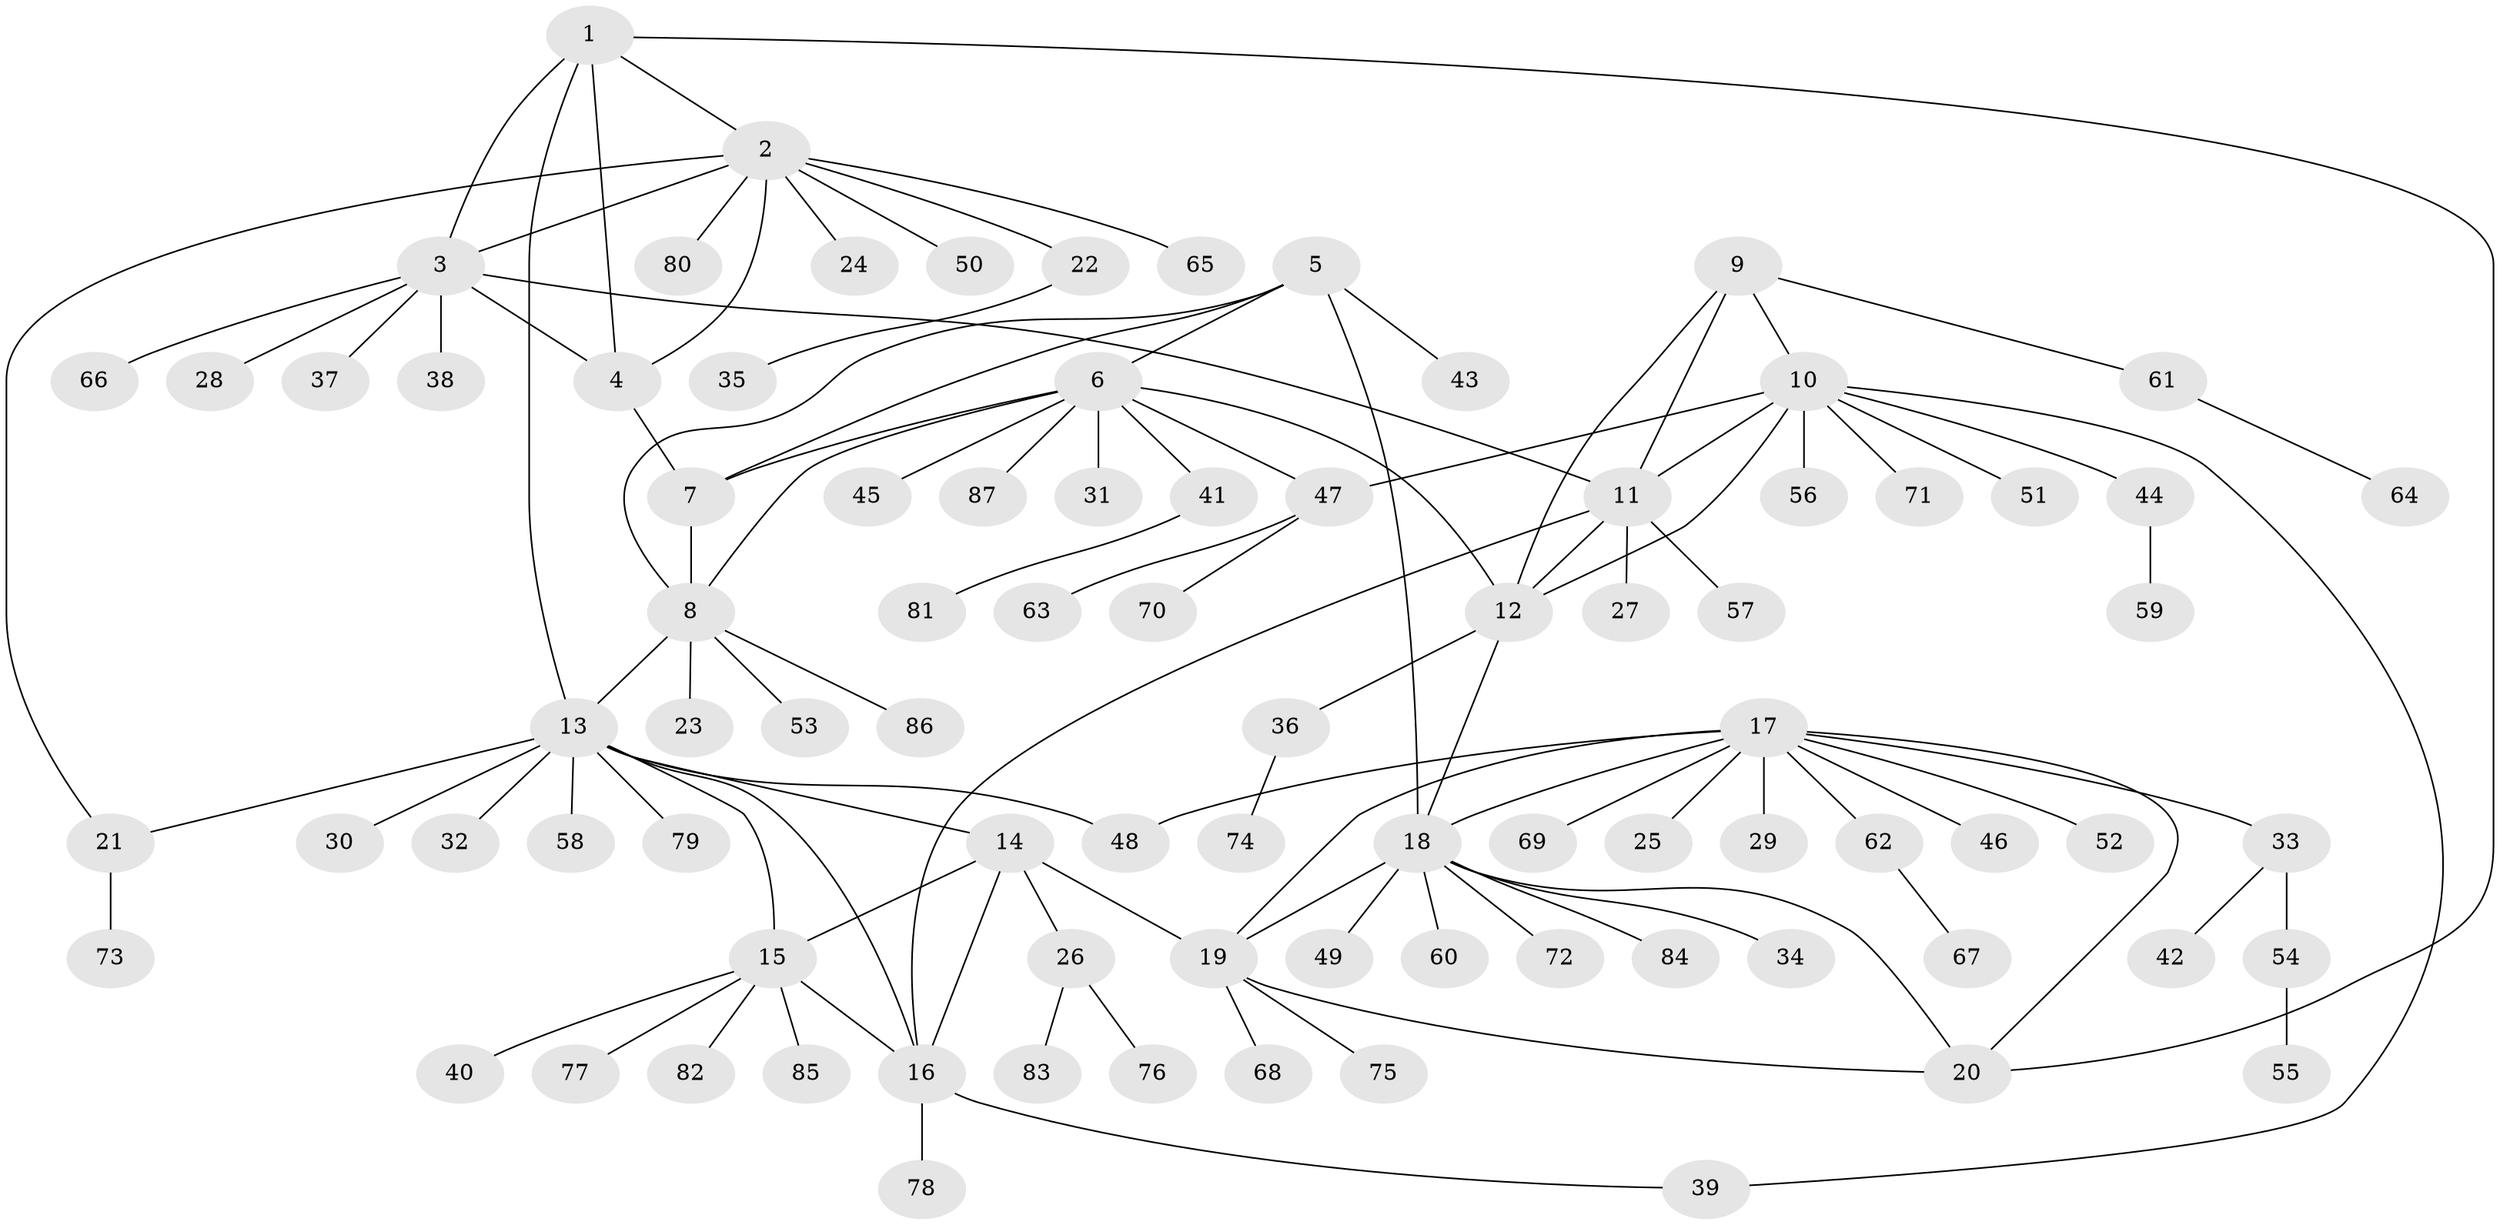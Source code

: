 // coarse degree distribution, {7: 0.05714285714285714, 4: 0.11428571428571428, 5: 0.2, 8: 0.05714285714285714, 2: 0.08571428571428572, 1: 0.45714285714285713, 3: 0.02857142857142857}
// Generated by graph-tools (version 1.1) at 2025/37/03/04/25 23:37:39]
// undirected, 87 vertices, 111 edges
graph export_dot {
  node [color=gray90,style=filled];
  1;
  2;
  3;
  4;
  5;
  6;
  7;
  8;
  9;
  10;
  11;
  12;
  13;
  14;
  15;
  16;
  17;
  18;
  19;
  20;
  21;
  22;
  23;
  24;
  25;
  26;
  27;
  28;
  29;
  30;
  31;
  32;
  33;
  34;
  35;
  36;
  37;
  38;
  39;
  40;
  41;
  42;
  43;
  44;
  45;
  46;
  47;
  48;
  49;
  50;
  51;
  52;
  53;
  54;
  55;
  56;
  57;
  58;
  59;
  60;
  61;
  62;
  63;
  64;
  65;
  66;
  67;
  68;
  69;
  70;
  71;
  72;
  73;
  74;
  75;
  76;
  77;
  78;
  79;
  80;
  81;
  82;
  83;
  84;
  85;
  86;
  87;
  1 -- 2;
  1 -- 3;
  1 -- 4;
  1 -- 13;
  1 -- 20;
  2 -- 3;
  2 -- 4;
  2 -- 21;
  2 -- 22;
  2 -- 24;
  2 -- 50;
  2 -- 65;
  2 -- 80;
  3 -- 4;
  3 -- 11;
  3 -- 28;
  3 -- 37;
  3 -- 38;
  3 -- 66;
  4 -- 7;
  5 -- 6;
  5 -- 7;
  5 -- 8;
  5 -- 18;
  5 -- 43;
  6 -- 7;
  6 -- 8;
  6 -- 12;
  6 -- 31;
  6 -- 41;
  6 -- 45;
  6 -- 47;
  6 -- 87;
  7 -- 8;
  8 -- 13;
  8 -- 23;
  8 -- 53;
  8 -- 86;
  9 -- 10;
  9 -- 11;
  9 -- 12;
  9 -- 61;
  10 -- 11;
  10 -- 12;
  10 -- 39;
  10 -- 44;
  10 -- 47;
  10 -- 51;
  10 -- 56;
  10 -- 71;
  11 -- 12;
  11 -- 16;
  11 -- 27;
  11 -- 57;
  12 -- 18;
  12 -- 36;
  13 -- 14;
  13 -- 15;
  13 -- 16;
  13 -- 21;
  13 -- 30;
  13 -- 32;
  13 -- 48;
  13 -- 58;
  13 -- 79;
  14 -- 15;
  14 -- 16;
  14 -- 19;
  14 -- 26;
  15 -- 16;
  15 -- 40;
  15 -- 77;
  15 -- 82;
  15 -- 85;
  16 -- 39;
  16 -- 78;
  17 -- 18;
  17 -- 19;
  17 -- 20;
  17 -- 25;
  17 -- 29;
  17 -- 33;
  17 -- 46;
  17 -- 48;
  17 -- 52;
  17 -- 62;
  17 -- 69;
  18 -- 19;
  18 -- 20;
  18 -- 34;
  18 -- 49;
  18 -- 60;
  18 -- 72;
  18 -- 84;
  19 -- 20;
  19 -- 68;
  19 -- 75;
  21 -- 73;
  22 -- 35;
  26 -- 76;
  26 -- 83;
  33 -- 42;
  33 -- 54;
  36 -- 74;
  41 -- 81;
  44 -- 59;
  47 -- 63;
  47 -- 70;
  54 -- 55;
  61 -- 64;
  62 -- 67;
}
